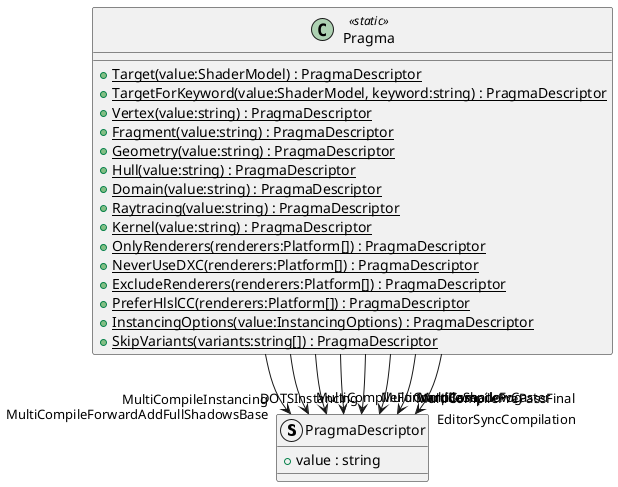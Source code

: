 @startuml
struct PragmaDescriptor {
    + value : string
}
class Pragma <<static>> {
    + {static} Target(value:ShaderModel) : PragmaDescriptor
    + {static} TargetForKeyword(value:ShaderModel, keyword:string) : PragmaDescriptor
    + {static} Vertex(value:string) : PragmaDescriptor
    + {static} Fragment(value:string) : PragmaDescriptor
    + {static} Geometry(value:string) : PragmaDescriptor
    + {static} Hull(value:string) : PragmaDescriptor
    + {static} Domain(value:string) : PragmaDescriptor
    + {static} Raytracing(value:string) : PragmaDescriptor
    + {static} Kernel(value:string) : PragmaDescriptor
    + {static} OnlyRenderers(renderers:Platform[]) : PragmaDescriptor
    + {static} NeverUseDXC(renderers:Platform[]) : PragmaDescriptor
    + {static} ExcludeRenderers(renderers:Platform[]) : PragmaDescriptor
    + {static} PreferHlslCC(renderers:Platform[]) : PragmaDescriptor
    + {static} InstancingOptions(value:InstancingOptions) : PragmaDescriptor
    + {static} SkipVariants(variants:string[]) : PragmaDescriptor
}
Pragma --> "MultiCompileInstancing" PragmaDescriptor
Pragma --> "MultiCompileForwardBase" PragmaDescriptor
Pragma --> "MultiCompileForwardAddFullShadowsBase" PragmaDescriptor
Pragma --> "MultiCompilePrePassFinal" PragmaDescriptor
Pragma --> "MultiCompileShadowCaster" PragmaDescriptor
Pragma --> "DOTSInstancing" PragmaDescriptor
Pragma --> "MultiCompileFog" PragmaDescriptor
Pragma --> "EditorSyncCompilation" PragmaDescriptor
@enduml
